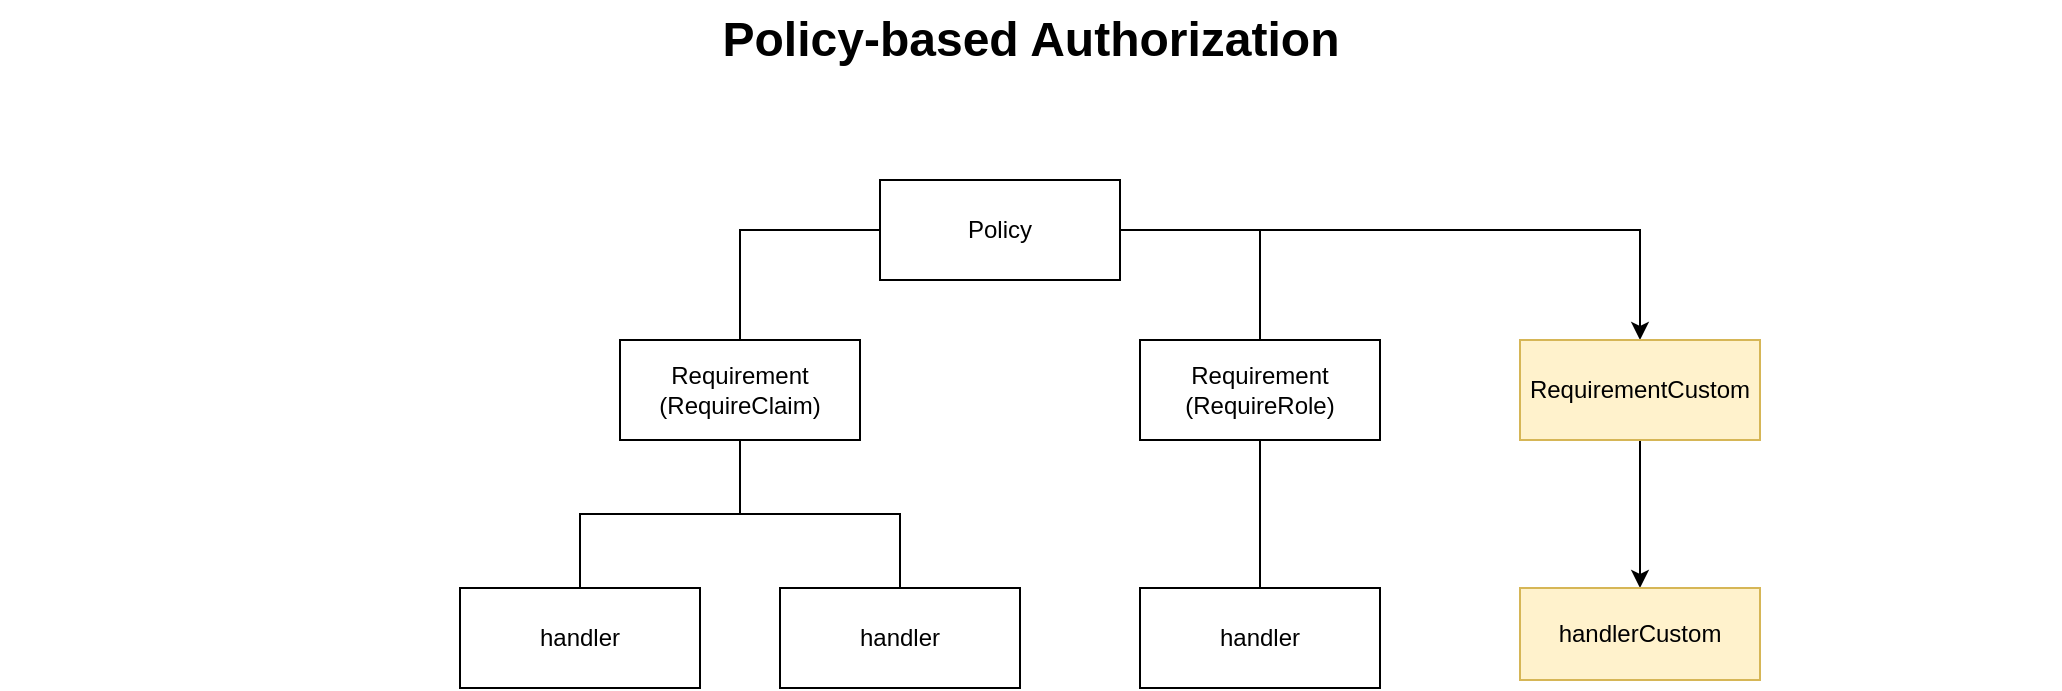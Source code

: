 <mxfile version="19.0.3" type="device"><diagram id="w4zN77I4XbRNmAJYJn9z" name="Policy"><mxGraphModel dx="1108" dy="553" grid="1" gridSize="10" guides="1" tooltips="1" connect="1" arrows="1" fold="1" page="1" pageScale="1" pageWidth="1169" pageHeight="827" math="0" shadow="0"><root><mxCell id="gCt5e0XnO-RrJKV6FRbx-0"/><mxCell id="gCt5e0XnO-RrJKV6FRbx-1" parent="gCt5e0XnO-RrJKV6FRbx-0"/><mxCell id="UAd3mURMUn-xgRqIk3gW-10" style="edgeStyle=orthogonalEdgeStyle;rounded=0;orthogonalLoop=1;jettySize=auto;html=1;entryX=0.5;entryY=0;entryDx=0;entryDy=0;endArrow=none;endFill=0;exitX=0;exitY=0.5;exitDx=0;exitDy=0;" parent="gCt5e0XnO-RrJKV6FRbx-1" source="UAd3mURMUn-xgRqIk3gW-0" target="UAd3mURMUn-xgRqIk3gW-1" edge="1"><mxGeometry relative="1" as="geometry"/></mxCell><mxCell id="UAd3mURMUn-xgRqIk3gW-11" style="edgeStyle=orthogonalEdgeStyle;rounded=0;orthogonalLoop=1;jettySize=auto;html=1;entryX=0.5;entryY=0;entryDx=0;entryDy=0;endArrow=none;endFill=0;" parent="gCt5e0XnO-RrJKV6FRbx-1" source="UAd3mURMUn-xgRqIk3gW-0" target="UAd3mURMUn-xgRqIk3gW-2" edge="1"><mxGeometry relative="1" as="geometry"/></mxCell><mxCell id="wsSFLKukF8Al_DXdOMo8-1" style="edgeStyle=orthogonalEdgeStyle;rounded=0;orthogonalLoop=1;jettySize=auto;html=1;entryX=0.5;entryY=0;entryDx=0;entryDy=0;" edge="1" parent="gCt5e0XnO-RrJKV6FRbx-1" source="UAd3mURMUn-xgRqIk3gW-0" target="wsSFLKukF8Al_DXdOMo8-0"><mxGeometry relative="1" as="geometry"/></mxCell><mxCell id="UAd3mURMUn-xgRqIk3gW-0" value="Policy" style="rounded=0;whiteSpace=wrap;html=1;" parent="gCt5e0XnO-RrJKV6FRbx-1" vertex="1"><mxGeometry x="520" y="130" width="120" height="50" as="geometry"/></mxCell><mxCell id="UAd3mURMUn-xgRqIk3gW-8" style="edgeStyle=orthogonalEdgeStyle;rounded=0;orthogonalLoop=1;jettySize=auto;html=1;entryX=0.5;entryY=0;entryDx=0;entryDy=0;endArrow=none;endFill=0;" parent="gCt5e0XnO-RrJKV6FRbx-1" source="UAd3mURMUn-xgRqIk3gW-1" target="UAd3mURMUn-xgRqIk3gW-3" edge="1"><mxGeometry relative="1" as="geometry"/></mxCell><mxCell id="UAd3mURMUn-xgRqIk3gW-1" value="Requirement&lt;br&gt;(RequireClaim)" style="rounded=0;whiteSpace=wrap;html=1;" parent="gCt5e0XnO-RrJKV6FRbx-1" vertex="1"><mxGeometry x="390" y="210" width="120" height="50" as="geometry"/></mxCell><mxCell id="UAd3mURMUn-xgRqIk3gW-12" style="edgeStyle=orthogonalEdgeStyle;rounded=0;orthogonalLoop=1;jettySize=auto;html=1;endArrow=none;endFill=0;" parent="gCt5e0XnO-RrJKV6FRbx-1" source="UAd3mURMUn-xgRqIk3gW-2" target="UAd3mURMUn-xgRqIk3gW-4" edge="1"><mxGeometry relative="1" as="geometry"/></mxCell><mxCell id="UAd3mURMUn-xgRqIk3gW-2" value="Requirement&lt;br&gt;(RequireRole)" style="rounded=0;whiteSpace=wrap;html=1;" parent="gCt5e0XnO-RrJKV6FRbx-1" vertex="1"><mxGeometry x="650" y="210" width="120" height="50" as="geometry"/></mxCell><mxCell id="UAd3mURMUn-xgRqIk3gW-3" value="handler" style="rounded=0;whiteSpace=wrap;html=1;" parent="gCt5e0XnO-RrJKV6FRbx-1" vertex="1"><mxGeometry x="310" y="334" width="120" height="50" as="geometry"/></mxCell><mxCell id="UAd3mURMUn-xgRqIk3gW-4" value="handler" style="rounded=0;whiteSpace=wrap;html=1;" parent="gCt5e0XnO-RrJKV6FRbx-1" vertex="1"><mxGeometry x="650" y="334" width="120" height="50" as="geometry"/></mxCell><mxCell id="UAd3mURMUn-xgRqIk3gW-5" value="handler" style="rounded=0;whiteSpace=wrap;html=1;" parent="gCt5e0XnO-RrJKV6FRbx-1" vertex="1"><mxGeometry x="470" y="334" width="120" height="50" as="geometry"/></mxCell><mxCell id="UAd3mURMUn-xgRqIk3gW-9" style="edgeStyle=orthogonalEdgeStyle;rounded=0;orthogonalLoop=1;jettySize=auto;html=1;entryX=0.5;entryY=0;entryDx=0;entryDy=0;endArrow=none;endFill=0;exitX=0.5;exitY=1;exitDx=0;exitDy=0;" parent="gCt5e0XnO-RrJKV6FRbx-1" source="UAd3mURMUn-xgRqIk3gW-1" target="UAd3mURMUn-xgRqIk3gW-5" edge="1"><mxGeometry relative="1" as="geometry"><mxPoint x="460" y="270" as="sourcePoint"/><mxPoint x="380" y="320" as="targetPoint"/></mxGeometry></mxCell><mxCell id="UAd3mURMUn-xgRqIk3gW-13" value="Policy-based Authorization" style="text;strokeColor=none;fillColor=none;html=1;fontSize=24;fontStyle=1;verticalAlign=middle;align=center;" parent="gCt5e0XnO-RrJKV6FRbx-1" vertex="1"><mxGeometry x="80" y="40" width="1030" height="40" as="geometry"/></mxCell><mxCell id="wsSFLKukF8Al_DXdOMo8-3" style="edgeStyle=orthogonalEdgeStyle;rounded=0;orthogonalLoop=1;jettySize=auto;html=1;entryX=0.5;entryY=0;entryDx=0;entryDy=0;" edge="1" parent="gCt5e0XnO-RrJKV6FRbx-1" source="wsSFLKukF8Al_DXdOMo8-0" target="wsSFLKukF8Al_DXdOMo8-2"><mxGeometry relative="1" as="geometry"/></mxCell><mxCell id="wsSFLKukF8Al_DXdOMo8-0" value="RequirementCustom" style="rounded=0;whiteSpace=wrap;html=1;fillColor=#fff2cc;strokeColor=#d6b656;" vertex="1" parent="gCt5e0XnO-RrJKV6FRbx-1"><mxGeometry x="840" y="210" width="120" height="50" as="geometry"/></mxCell><mxCell id="wsSFLKukF8Al_DXdOMo8-2" value="handlerCustom" style="rounded=0;whiteSpace=wrap;html=1;fillColor=#fff2cc;strokeColor=#d6b656;" vertex="1" parent="gCt5e0XnO-RrJKV6FRbx-1"><mxGeometry x="840" y="334" width="120" height="46" as="geometry"/></mxCell></root></mxGraphModel></diagram></mxfile>